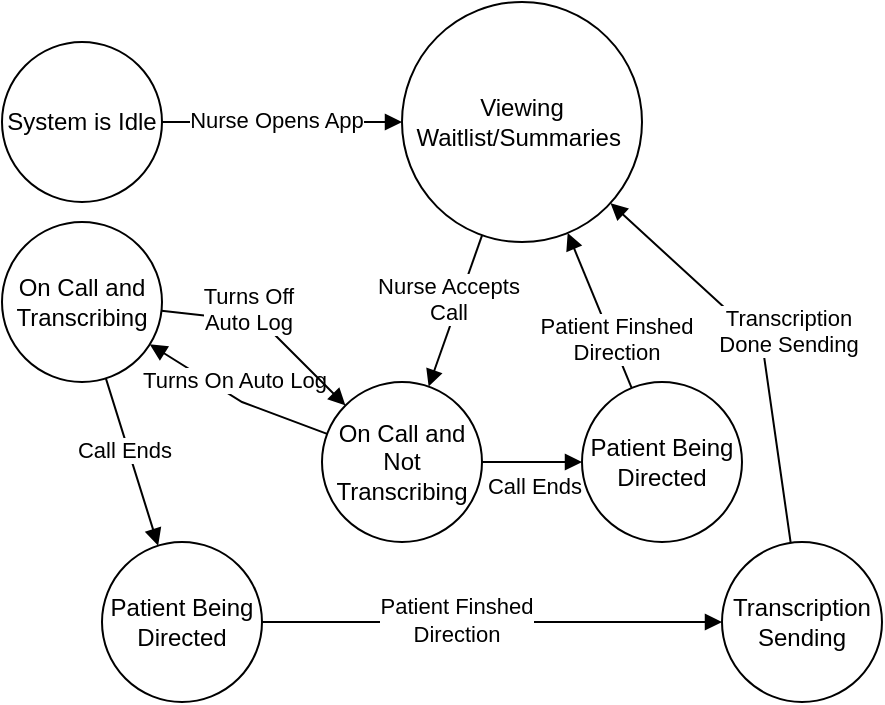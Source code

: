 <mxfile version="24.8.3">
  <diagram name="Page-1" id="sxiHabMewd0oX9gJ2LRB">
    <mxGraphModel dx="899" dy="468" grid="1" gridSize="10" guides="1" tooltips="1" connect="1" arrows="1" fold="1" page="1" pageScale="1" pageWidth="850" pageHeight="1100" math="0" shadow="0">
      <root>
        <mxCell id="0" />
        <mxCell id="1" parent="0" />
        <mxCell id="oJBBDkfFIxPI2WfVs7z5-1" value="System is Idle" style="ellipse;whiteSpace=wrap;html=1;aspect=fixed;" parent="1" vertex="1">
          <mxGeometry x="360" y="260" width="80" height="80" as="geometry" />
        </mxCell>
        <mxCell id="oJBBDkfFIxPI2WfVs7z5-3" value="" style="html=1;verticalAlign=bottom;endArrow=block;rounded=0;" parent="1" source="oJBBDkfFIxPI2WfVs7z5-1" target="oJBBDkfFIxPI2WfVs7z5-5" edge="1">
          <mxGeometry width="80" relative="1" as="geometry">
            <mxPoint x="250" y="230" as="sourcePoint" />
            <mxPoint x="350" y="310" as="targetPoint" />
          </mxGeometry>
        </mxCell>
        <mxCell id="0kFKw8IG2FMoHEPVpHrC-1" value="Nurse Opens App" style="edgeLabel;html=1;align=center;verticalAlign=middle;resizable=0;points=[];" vertex="1" connectable="0" parent="oJBBDkfFIxPI2WfVs7z5-3">
          <mxGeometry x="-0.05" relative="1" as="geometry">
            <mxPoint y="-1" as="offset" />
          </mxGeometry>
        </mxCell>
        <mxCell id="oJBBDkfFIxPI2WfVs7z5-5" value="Viewing Waitlist/Summaries&amp;nbsp;" style="ellipse;whiteSpace=wrap;html=1;aspect=fixed;" parent="1" vertex="1">
          <mxGeometry x="560" y="240" width="120" height="120" as="geometry" />
        </mxCell>
        <mxCell id="oJBBDkfFIxPI2WfVs7z5-8" value="On Call and Not Transcribing" style="ellipse;whiteSpace=wrap;html=1;aspect=fixed;" parent="1" vertex="1">
          <mxGeometry x="520" y="430" width="80" height="80" as="geometry" />
        </mxCell>
        <mxCell id="oJBBDkfFIxPI2WfVs7z5-9" value="Nurse Accepts&lt;div&gt;Call&lt;/div&gt;" style="html=1;verticalAlign=bottom;endArrow=block;curved=0;rounded=0;" parent="1" source="oJBBDkfFIxPI2WfVs7z5-5" target="oJBBDkfFIxPI2WfVs7z5-8" edge="1">
          <mxGeometry x="0.25" width="80" relative="1" as="geometry">
            <mxPoint x="540" y="410" as="sourcePoint" />
            <mxPoint x="620" y="410" as="targetPoint" />
            <Array as="points" />
            <mxPoint as="offset" />
          </mxGeometry>
        </mxCell>
        <mxCell id="oJBBDkfFIxPI2WfVs7z5-10" value="On Call and Transcribing" style="ellipse;whiteSpace=wrap;html=1;aspect=fixed;" parent="1" vertex="1">
          <mxGeometry x="360" y="350" width="80" height="80" as="geometry" />
        </mxCell>
        <mxCell id="oJBBDkfFIxPI2WfVs7z5-15" value="Turns On Auto Log" style="html=1;verticalAlign=bottom;endArrow=block;curved=0;rounded=0;" parent="1" source="oJBBDkfFIxPI2WfVs7z5-8" target="oJBBDkfFIxPI2WfVs7z5-10" edge="1">
          <mxGeometry width="80" relative="1" as="geometry">
            <mxPoint x="460" y="480" as="sourcePoint" />
            <mxPoint x="540" y="480" as="targetPoint" />
            <Array as="points">
              <mxPoint x="480" y="440" />
            </Array>
          </mxGeometry>
        </mxCell>
        <mxCell id="oJBBDkfFIxPI2WfVs7z5-16" value="Turns Off&lt;div&gt;Auto Log&lt;/div&gt;" style="html=1;verticalAlign=bottom;endArrow=block;curved=0;rounded=0;" parent="1" source="oJBBDkfFIxPI2WfVs7z5-10" target="oJBBDkfFIxPI2WfVs7z5-8" edge="1">
          <mxGeometry x="-0.035" y="-10" width="80" relative="1" as="geometry">
            <mxPoint x="430" y="570" as="sourcePoint" />
            <mxPoint x="510" y="570" as="targetPoint" />
            <Array as="points">
              <mxPoint x="490" y="400" />
            </Array>
            <mxPoint x="-2" as="offset" />
          </mxGeometry>
        </mxCell>
        <mxCell id="oJBBDkfFIxPI2WfVs7z5-17" value="Transcription Sending" style="ellipse;whiteSpace=wrap;html=1;aspect=fixed;" parent="1" vertex="1">
          <mxGeometry x="720" y="510" width="80" height="80" as="geometry" />
        </mxCell>
        <mxCell id="oJBBDkfFIxPI2WfVs7z5-18" value="Call Ends" style="html=1;verticalAlign=bottom;endArrow=block;curved=0;rounded=0;" parent="1" source="oJBBDkfFIxPI2WfVs7z5-10" target="oJBBDkfFIxPI2WfVs7z5-25" edge="1">
          <mxGeometry x="0.043" y="-5" width="80" relative="1" as="geometry">
            <mxPoint x="230" y="510" as="sourcePoint" />
            <mxPoint x="310" y="510" as="targetPoint" />
            <mxPoint as="offset" />
          </mxGeometry>
        </mxCell>
        <mxCell id="oJBBDkfFIxPI2WfVs7z5-19" value="Transcription&lt;div&gt;Done Sending&lt;/div&gt;" style="html=1;verticalAlign=bottom;endArrow=block;curved=0;rounded=0;" parent="1" source="oJBBDkfFIxPI2WfVs7z5-17" target="oJBBDkfFIxPI2WfVs7z5-5" edge="1">
          <mxGeometry x="-0.121" y="-12" width="80" relative="1" as="geometry">
            <mxPoint x="420" y="390" as="sourcePoint" />
            <mxPoint x="760" y="570" as="targetPoint" />
            <Array as="points">
              <mxPoint x="750" y="480" />
              <mxPoint x="740" y="410" />
            </Array>
            <mxPoint as="offset" />
          </mxGeometry>
        </mxCell>
        <mxCell id="oJBBDkfFIxPI2WfVs7z5-22" value="Patient Being Directed" style="ellipse;whiteSpace=wrap;html=1;aspect=fixed;" parent="1" vertex="1">
          <mxGeometry x="650" y="430" width="80" height="80" as="geometry" />
        </mxCell>
        <mxCell id="oJBBDkfFIxPI2WfVs7z5-23" value="Call Ends" style="html=1;verticalAlign=bottom;endArrow=block;curved=0;rounded=0;" parent="1" source="oJBBDkfFIxPI2WfVs7z5-8" target="oJBBDkfFIxPI2WfVs7z5-22" edge="1">
          <mxGeometry x="0.039" y="-21" width="80" relative="1" as="geometry">
            <mxPoint x="620" y="540" as="sourcePoint" />
            <mxPoint x="700" y="540" as="targetPoint" />
            <mxPoint as="offset" />
          </mxGeometry>
        </mxCell>
        <mxCell id="oJBBDkfFIxPI2WfVs7z5-24" value="Patient Finshed&lt;div&gt;Direction&lt;/div&gt;" style="html=1;verticalAlign=bottom;endArrow=block;curved=0;rounded=0;" parent="1" source="oJBBDkfFIxPI2WfVs7z5-22" target="oJBBDkfFIxPI2WfVs7z5-5" edge="1">
          <mxGeometry x="-0.731" y="4" width="80" relative="1" as="geometry">
            <mxPoint x="690" y="440" as="sourcePoint" />
            <mxPoint x="770" y="440" as="targetPoint" />
            <Array as="points" />
            <mxPoint as="offset" />
          </mxGeometry>
        </mxCell>
        <mxCell id="oJBBDkfFIxPI2WfVs7z5-25" value="Patient Being Directed" style="ellipse;whiteSpace=wrap;html=1;aspect=fixed;" parent="1" vertex="1">
          <mxGeometry x="410" y="510" width="80" height="80" as="geometry" />
        </mxCell>
        <mxCell id="oJBBDkfFIxPI2WfVs7z5-26" value="" style="html=1;verticalAlign=bottom;endArrow=block;curved=0;rounded=0;" parent="1" source="oJBBDkfFIxPI2WfVs7z5-25" target="oJBBDkfFIxPI2WfVs7z5-17" edge="1">
          <mxGeometry x="-0.172" y="8" width="80" relative="1" as="geometry">
            <mxPoint x="763" y="534" as="sourcePoint" />
            <mxPoint x="641" y="375" as="targetPoint" />
            <Array as="points" />
            <mxPoint as="offset" />
          </mxGeometry>
        </mxCell>
        <mxCell id="0kFKw8IG2FMoHEPVpHrC-2" value="Patient Finshed&lt;div&gt;Direction&lt;/div&gt;" style="edgeLabel;html=1;align=center;verticalAlign=middle;resizable=0;points=[];" vertex="1" connectable="0" parent="oJBBDkfFIxPI2WfVs7z5-26">
          <mxGeometry x="-0.158" y="1" relative="1" as="geometry">
            <mxPoint as="offset" />
          </mxGeometry>
        </mxCell>
      </root>
    </mxGraphModel>
  </diagram>
</mxfile>
